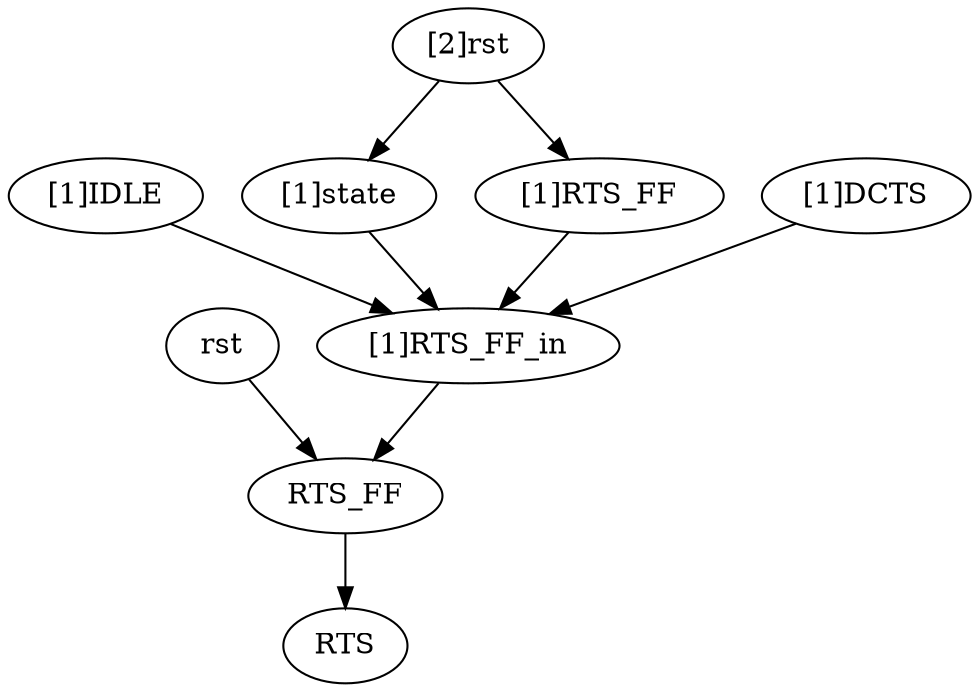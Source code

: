 strict digraph "" {
	"[1]state"	 [complexity=6,
		importance=0.591130371242,
		rank=0.0985217285403];
	"[1]RTS_FF_in"	 [complexity=4,
		importance=0.165796330861,
		rank=0.0414490827153];
	"[1]state" -> "[1]RTS_FF_in";
	"[1]IDLE"	 [complexity=6,
		importance=0.529484307799,
		rank=0.0882473846331];
	"[1]IDLE" -> "[1]RTS_FF_in";
	"[1]RTS_FF"	 [complexity=6,
		importance=0.401736625882,
		rank=0.0669561043137];
	"[1]RTS_FF" -> "[1]RTS_FF_in";
	RTS_FF	 [complexity=2,
		importance=0.105746483938,
		rank=0.0528732419692];
	RTS	 [complexity=0,
		importance=0.0356025197786,
		rank=0.0];
	RTS_FF -> RTS;
	"[1]RTS_FF_in" -> RTS_FF;
	rst	 [complexity=3,
		importance=0.243588283092,
		rank=0.0811960943641];
	rst -> RTS_FF;
	"[2]rst"	 [complexity=7,
		importance=0.83556856698,
		rank=0.11936693814];
	"[2]rst" -> "[1]state";
	"[2]rst" -> "[1]RTS_FF";
	"[1]DCTS"	 [complexity=6,
		importance=0.363687976938,
		rank=0.0606146628229];
	"[1]DCTS" -> "[1]RTS_FF_in";
}
